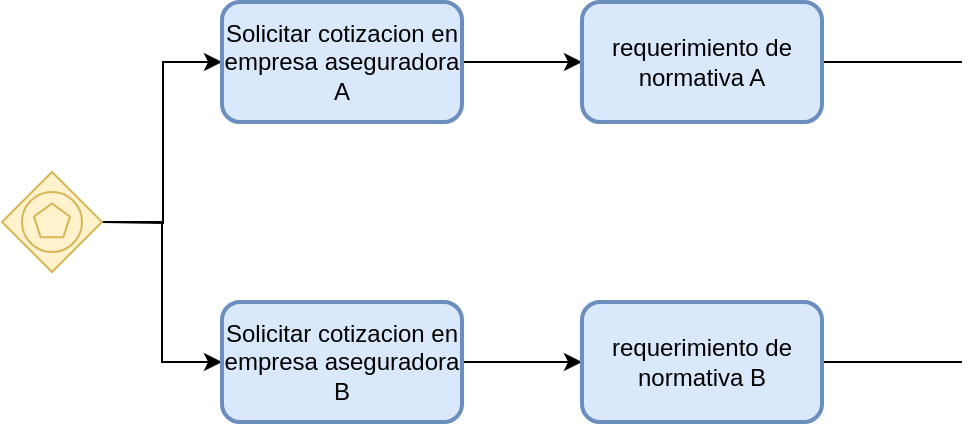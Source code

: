 <mxfile version="20.3.0" type="device"><diagram id="dGwMardCjVxkrZ-EnaUk" name="Página-1"><mxGraphModel dx="958" dy="701" grid="1" gridSize="10" guides="1" tooltips="1" connect="1" arrows="1" fold="1" page="1" pageScale="1" pageWidth="1654" pageHeight="2336" math="0" shadow="0"><root><mxCell id="0"/><mxCell id="1" parent="0"/><mxCell id="vmYW6swBnFcp0uKx0cub-3" style="edgeStyle=orthogonalEdgeStyle;rounded=0;orthogonalLoop=1;jettySize=auto;html=1;entryX=0;entryY=0.5;entryDx=0;entryDy=0;" edge="1" parent="1" target="vmYW6swBnFcp0uKx0cub-2"><mxGeometry relative="1" as="geometry"><mxPoint x="170" y="280" as="sourcePoint"/></mxGeometry></mxCell><mxCell id="vmYW6swBnFcp0uKx0cub-21" style="edgeStyle=orthogonalEdgeStyle;rounded=0;orthogonalLoop=1;jettySize=auto;html=1;entryX=0;entryY=0.5;entryDx=0;entryDy=0;" edge="1" parent="1" source="vmYW6swBnFcp0uKx0cub-2" target="vmYW6swBnFcp0uKx0cub-19"><mxGeometry relative="1" as="geometry"/></mxCell><mxCell id="vmYW6swBnFcp0uKx0cub-2" value="Solicitar cotizacion en empresa aseguradora A" style="rounded=1;whiteSpace=wrap;html=1;strokeWidth=2;fillColor=#dae8fc;strokeColor=#6c8ebf;" vertex="1" parent="1"><mxGeometry x="230" y="170" width="120" height="60" as="geometry"/></mxCell><mxCell id="vmYW6swBnFcp0uKx0cub-18" style="edgeStyle=orthogonalEdgeStyle;rounded=0;orthogonalLoop=1;jettySize=auto;html=1;exitX=1;exitY=0.5;exitDx=0;exitDy=0;exitPerimeter=0;entryX=0;entryY=0.5;entryDx=0;entryDy=0;" edge="1" parent="1" source="vmYW6swBnFcp0uKx0cub-16" target="vmYW6swBnFcp0uKx0cub-17"><mxGeometry relative="1" as="geometry"/></mxCell><mxCell id="vmYW6swBnFcp0uKx0cub-16" value="" style="points=[[0.25,0.25,0],[0.5,0,0],[0.75,0.25,0],[1,0.5,0],[0.75,0.75,0],[0.5,1,0],[0.25,0.75,0],[0,0.5,0]];shape=mxgraph.bpmn.gateway2;html=1;verticalLabelPosition=bottom;labelBackgroundColor=#ffffff;verticalAlign=top;align=center;perimeter=rhombusPerimeter;outlineConnect=0;outline=standard;symbol=multiple;strokeWidth=1;fillColor=#fff2cc;strokeColor=#d6b656;" vertex="1" parent="1"><mxGeometry x="120" y="255" width="50" height="50" as="geometry"/></mxCell><mxCell id="vmYW6swBnFcp0uKx0cub-22" style="edgeStyle=orthogonalEdgeStyle;rounded=0;orthogonalLoop=1;jettySize=auto;html=1;exitX=1;exitY=0.5;exitDx=0;exitDy=0;entryX=0;entryY=0.5;entryDx=0;entryDy=0;" edge="1" parent="1" source="vmYW6swBnFcp0uKx0cub-17" target="vmYW6swBnFcp0uKx0cub-20"><mxGeometry relative="1" as="geometry"/></mxCell><mxCell id="vmYW6swBnFcp0uKx0cub-17" value="Solicitar cotizacion en empresa aseguradora B" style="rounded=1;whiteSpace=wrap;html=1;strokeWidth=2;fillColor=#dae8fc;strokeColor=#6c8ebf;" vertex="1" parent="1"><mxGeometry x="230" y="320" width="120" height="60" as="geometry"/></mxCell><mxCell id="vmYW6swBnFcp0uKx0cub-23" style="edgeStyle=orthogonalEdgeStyle;rounded=0;orthogonalLoop=1;jettySize=auto;html=1;exitX=1;exitY=0.5;exitDx=0;exitDy=0;endArrow=none;endFill=0;" edge="1" parent="1" source="vmYW6swBnFcp0uKx0cub-19"><mxGeometry relative="1" as="geometry"><mxPoint x="600" y="200" as="targetPoint"/></mxGeometry></mxCell><mxCell id="vmYW6swBnFcp0uKx0cub-19" value="requerimiento de normativa A&lt;span style=&quot;color: rgba(0, 0, 0, 0); font-family: monospace; font-size: 0px; text-align: start;&quot;&gt;%3CmxGraphModel%3E%3Croot%3E%3CmxCell%20id%3D%220%22%2F%3E%3CmxCell%20id%3D%221%22%20parent%3D%220%22%2F%3E%3CmxCell%20id%3D%222%22%20value%3D%22Solicitar%20cotizacion%20en%20empresa%20aseguradora%20A%22%20style%3D%22rounded%3D1%3BwhiteSpace%3Dwrap%3Bhtml%3D1%3BstrokeWidth%3D2%3BfillColor%3D%23dae8fc%3BstrokeColor%3D%236c8ebf%3B%22%20vertex%3D%221%22%20parent%3D%221%22%3E%3CmxGeometry%20x%3D%22230%22%20y%3D%22170%22%20width%3D%22120%22%20height%3D%2260%22%20as%3D%22geometry%22%2F%3E%3C%2FmxCell%3E%3C%2Froot%3E%3C%2FmxGraphModel%3E&lt;/span&gt;" style="rounded=1;whiteSpace=wrap;html=1;strokeWidth=2;fillColor=#dae8fc;strokeColor=#6c8ebf;" vertex="1" parent="1"><mxGeometry x="410" y="170" width="120" height="60" as="geometry"/></mxCell><mxCell id="vmYW6swBnFcp0uKx0cub-24" style="edgeStyle=orthogonalEdgeStyle;rounded=0;orthogonalLoop=1;jettySize=auto;html=1;endArrow=none;endFill=0;" edge="1" parent="1" source="vmYW6swBnFcp0uKx0cub-20"><mxGeometry relative="1" as="geometry"><mxPoint x="600" y="350" as="targetPoint"/></mxGeometry></mxCell><mxCell id="vmYW6swBnFcp0uKx0cub-20" value="requerimiento de normativa B&lt;span style=&quot;color: rgba(0, 0, 0, 0); font-family: monospace; font-size: 0px; text-align: start;&quot;&gt;%3CmxGraphModel%3E%3Croot%3E%3CmxCell%20id%3D%220%22%2F%3E%3CmxCell%20id%3D%221%22%20parent%3D%220%22%2F%3E%3CmxCell%20id%3D%222%22%20value%3D%22Solicitar%20cotizacion%20en%20empresa%20aseguradora%20A%22%20style%3D%22rounded%3D1%3BwhiteSpace%3Dwrap%3Bhtml%3D1%3BstrokeWidth%3D2%3BfillColor%3D%23dae8fc%3BstrokeColor%3D%236c8ebf%3B%22%20vertex%3D%221%22%20parent%3D%221%22%3E%3CmxGeometry%20x%3D%22230%22%20y%3D%22170%22%20width%3D%22120%22%20height%3D%2260%22%20as%3D%22geometry%22%2F%3E%3C%2FmxCell%3E%3C%2Froot%3E%3C%2FmxGraphModel%3E&lt;/span&gt;" style="rounded=1;whiteSpace=wrap;html=1;strokeWidth=2;fillColor=#dae8fc;strokeColor=#6c8ebf;" vertex="1" parent="1"><mxGeometry x="410" y="320" width="120" height="60" as="geometry"/></mxCell></root></mxGraphModel></diagram></mxfile>